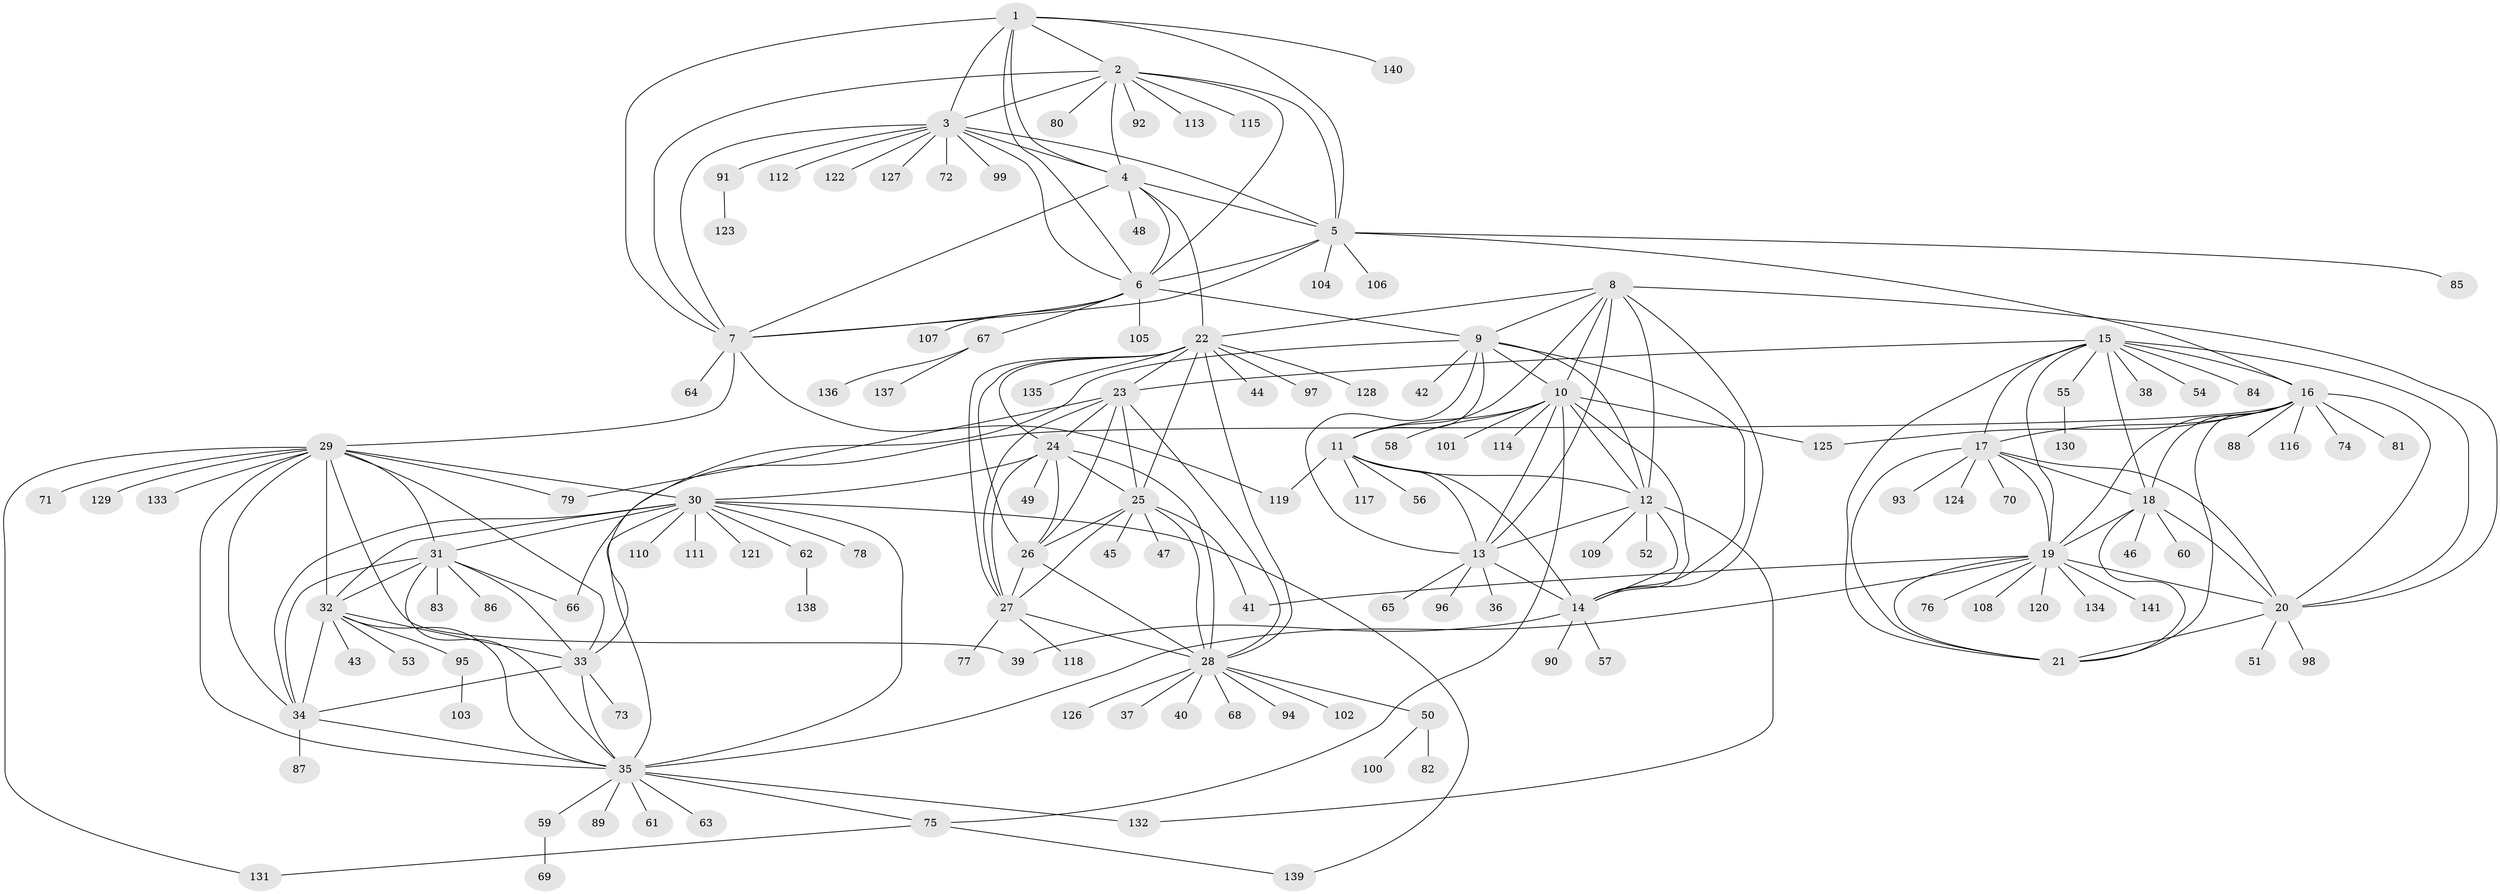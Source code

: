 // coarse degree distribution, {7: 0.017543859649122806, 11: 0.02631578947368421, 8: 0.008771929824561403, 9: 0.03508771929824561, 12: 0.02631578947368421, 10: 0.017543859649122806, 6: 0.008771929824561403, 5: 0.03508771929824561, 14: 0.008771929824561403, 4: 0.017543859649122806, 18: 0.008771929824561403, 1: 0.6929824561403509, 2: 0.09649122807017543}
// Generated by graph-tools (version 1.1) at 2025/52/02/27/25 19:52:22]
// undirected, 141 vertices, 231 edges
graph export_dot {
graph [start="1"]
  node [color=gray90,style=filled];
  1;
  2;
  3;
  4;
  5;
  6;
  7;
  8;
  9;
  10;
  11;
  12;
  13;
  14;
  15;
  16;
  17;
  18;
  19;
  20;
  21;
  22;
  23;
  24;
  25;
  26;
  27;
  28;
  29;
  30;
  31;
  32;
  33;
  34;
  35;
  36;
  37;
  38;
  39;
  40;
  41;
  42;
  43;
  44;
  45;
  46;
  47;
  48;
  49;
  50;
  51;
  52;
  53;
  54;
  55;
  56;
  57;
  58;
  59;
  60;
  61;
  62;
  63;
  64;
  65;
  66;
  67;
  68;
  69;
  70;
  71;
  72;
  73;
  74;
  75;
  76;
  77;
  78;
  79;
  80;
  81;
  82;
  83;
  84;
  85;
  86;
  87;
  88;
  89;
  90;
  91;
  92;
  93;
  94;
  95;
  96;
  97;
  98;
  99;
  100;
  101;
  102;
  103;
  104;
  105;
  106;
  107;
  108;
  109;
  110;
  111;
  112;
  113;
  114;
  115;
  116;
  117;
  118;
  119;
  120;
  121;
  122;
  123;
  124;
  125;
  126;
  127;
  128;
  129;
  130;
  131;
  132;
  133;
  134;
  135;
  136;
  137;
  138;
  139;
  140;
  141;
  1 -- 2;
  1 -- 3;
  1 -- 4;
  1 -- 5;
  1 -- 6;
  1 -- 7;
  1 -- 140;
  2 -- 3;
  2 -- 4;
  2 -- 5;
  2 -- 6;
  2 -- 7;
  2 -- 80;
  2 -- 92;
  2 -- 113;
  2 -- 115;
  3 -- 4;
  3 -- 5;
  3 -- 6;
  3 -- 7;
  3 -- 72;
  3 -- 91;
  3 -- 99;
  3 -- 112;
  3 -- 122;
  3 -- 127;
  4 -- 5;
  4 -- 6;
  4 -- 7;
  4 -- 22;
  4 -- 48;
  5 -- 6;
  5 -- 7;
  5 -- 16;
  5 -- 85;
  5 -- 104;
  5 -- 106;
  6 -- 7;
  6 -- 9;
  6 -- 67;
  6 -- 105;
  6 -- 107;
  7 -- 29;
  7 -- 64;
  7 -- 119;
  8 -- 9;
  8 -- 10;
  8 -- 11;
  8 -- 12;
  8 -- 13;
  8 -- 14;
  8 -- 20;
  8 -- 22;
  9 -- 10;
  9 -- 11;
  9 -- 12;
  9 -- 13;
  9 -- 14;
  9 -- 35;
  9 -- 42;
  10 -- 11;
  10 -- 12;
  10 -- 13;
  10 -- 14;
  10 -- 58;
  10 -- 75;
  10 -- 101;
  10 -- 114;
  10 -- 125;
  11 -- 12;
  11 -- 13;
  11 -- 14;
  11 -- 56;
  11 -- 117;
  11 -- 119;
  12 -- 13;
  12 -- 14;
  12 -- 52;
  12 -- 109;
  12 -- 132;
  13 -- 14;
  13 -- 36;
  13 -- 65;
  13 -- 96;
  14 -- 39;
  14 -- 57;
  14 -- 90;
  15 -- 16;
  15 -- 17;
  15 -- 18;
  15 -- 19;
  15 -- 20;
  15 -- 21;
  15 -- 23;
  15 -- 38;
  15 -- 54;
  15 -- 55;
  15 -- 84;
  16 -- 17;
  16 -- 18;
  16 -- 19;
  16 -- 20;
  16 -- 21;
  16 -- 66;
  16 -- 74;
  16 -- 81;
  16 -- 88;
  16 -- 116;
  16 -- 125;
  17 -- 18;
  17 -- 19;
  17 -- 20;
  17 -- 21;
  17 -- 70;
  17 -- 93;
  17 -- 124;
  18 -- 19;
  18 -- 20;
  18 -- 21;
  18 -- 46;
  18 -- 60;
  19 -- 20;
  19 -- 21;
  19 -- 35;
  19 -- 41;
  19 -- 76;
  19 -- 108;
  19 -- 120;
  19 -- 134;
  19 -- 141;
  20 -- 21;
  20 -- 51;
  20 -- 98;
  22 -- 23;
  22 -- 24;
  22 -- 25;
  22 -- 26;
  22 -- 27;
  22 -- 28;
  22 -- 44;
  22 -- 97;
  22 -- 128;
  22 -- 135;
  23 -- 24;
  23 -- 25;
  23 -- 26;
  23 -- 27;
  23 -- 28;
  23 -- 79;
  24 -- 25;
  24 -- 26;
  24 -- 27;
  24 -- 28;
  24 -- 30;
  24 -- 49;
  25 -- 26;
  25 -- 27;
  25 -- 28;
  25 -- 41;
  25 -- 45;
  25 -- 47;
  26 -- 27;
  26 -- 28;
  27 -- 28;
  27 -- 77;
  27 -- 118;
  28 -- 37;
  28 -- 40;
  28 -- 50;
  28 -- 68;
  28 -- 94;
  28 -- 102;
  28 -- 126;
  29 -- 30;
  29 -- 31;
  29 -- 32;
  29 -- 33;
  29 -- 34;
  29 -- 35;
  29 -- 39;
  29 -- 71;
  29 -- 79;
  29 -- 129;
  29 -- 131;
  29 -- 133;
  30 -- 31;
  30 -- 32;
  30 -- 33;
  30 -- 34;
  30 -- 35;
  30 -- 62;
  30 -- 78;
  30 -- 110;
  30 -- 111;
  30 -- 121;
  30 -- 139;
  31 -- 32;
  31 -- 33;
  31 -- 34;
  31 -- 35;
  31 -- 66;
  31 -- 83;
  31 -- 86;
  32 -- 33;
  32 -- 34;
  32 -- 35;
  32 -- 43;
  32 -- 53;
  32 -- 95;
  33 -- 34;
  33 -- 35;
  33 -- 73;
  34 -- 35;
  34 -- 87;
  35 -- 59;
  35 -- 61;
  35 -- 63;
  35 -- 75;
  35 -- 89;
  35 -- 132;
  50 -- 82;
  50 -- 100;
  55 -- 130;
  59 -- 69;
  62 -- 138;
  67 -- 136;
  67 -- 137;
  75 -- 131;
  75 -- 139;
  91 -- 123;
  95 -- 103;
}
